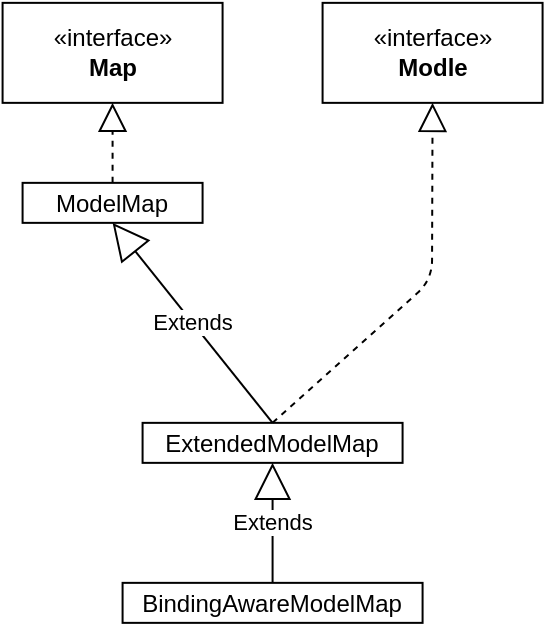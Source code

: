 <mxfile version="12.6.5" type="device"><diagram id="e1tXEskQJ9ZZ6TWTmy5S" name="第 1 页"><mxGraphModel dx="1178" dy="676" grid="1" gridSize="10" guides="1" tooltips="1" connect="1" arrows="1" fold="1" page="1" pageScale="1" pageWidth="583" pageHeight="413" math="0" shadow="0"><root><mxCell id="0"/><mxCell id="1" parent="0"/><mxCell id="OygSOP0LrbI9OWYE5OOc-2" value="«interface»&lt;br&gt;&lt;b&gt;Map&lt;/b&gt;" style="html=1;" vertex="1" parent="1"><mxGeometry x="156.29" y="51.43" width="110" height="50" as="geometry"/></mxCell><mxCell id="OygSOP0LrbI9OWYE5OOc-3" value="«interface»&lt;br&gt;&lt;b&gt;Modle&lt;/b&gt;" style="html=1;" vertex="1" parent="1"><mxGeometry x="316.29" y="51.43" width="110" height="50" as="geometry"/></mxCell><mxCell id="OygSOP0LrbI9OWYE5OOc-9" value="&lt;p style=&quot;margin: 0px ; margin-top: 4px ; text-align: center&quot;&gt;&lt;span style=&quot;text-align: left&quot;&gt;ModelMap&lt;/span&gt;&lt;br&gt;&lt;/p&gt;&lt;hr size=&quot;1&quot;&gt;&lt;div style=&quot;height: 2px&quot;&gt;&lt;br&gt;&lt;/div&gt;" style="verticalAlign=top;align=left;overflow=fill;fontSize=12;fontFamily=Helvetica;html=1;" vertex="1" parent="1"><mxGeometry x="166.29" y="141.43" width="90" height="20" as="geometry"/></mxCell><mxCell id="OygSOP0LrbI9OWYE5OOc-10" value="&lt;p style=&quot;margin: 0px ; margin-top: 4px ; text-align: center&quot;&gt;ExtendedModelMap&lt;/p&gt;" style="verticalAlign=top;align=left;overflow=fill;fontSize=12;fontFamily=Helvetica;html=1;" vertex="1" parent="1"><mxGeometry x="226.29" y="261.43" width="130" height="20" as="geometry"/></mxCell><mxCell id="OygSOP0LrbI9OWYE5OOc-11" value="&lt;p style=&quot;margin: 0px ; margin-top: 4px ; text-align: center&quot;&gt;BindingAwareModelMap&lt;/p&gt;" style="verticalAlign=top;align=left;overflow=fill;fontSize=12;fontFamily=Helvetica;html=1;" vertex="1" parent="1"><mxGeometry x="216.29" y="341.43" width="150" height="20" as="geometry"/></mxCell><mxCell id="OygSOP0LrbI9OWYE5OOc-12" value="" style="endArrow=block;dashed=1;endFill=0;endSize=12;html=1;exitX=0.5;exitY=0;exitDx=0;exitDy=0;entryX=0.5;entryY=1;entryDx=0;entryDy=0;" edge="1" parent="1" source="OygSOP0LrbI9OWYE5OOc-9" target="OygSOP0LrbI9OWYE5OOc-2"><mxGeometry width="160" relative="1" as="geometry"><mxPoint x="186.29" y="181.43" as="sourcePoint"/><mxPoint x="346.29" y="181.43" as="targetPoint"/></mxGeometry></mxCell><mxCell id="OygSOP0LrbI9OWYE5OOc-13" value="" style="endArrow=block;dashed=1;endFill=0;endSize=12;html=1;exitX=0.5;exitY=0;exitDx=0;exitDy=0;entryX=0.5;entryY=1;entryDx=0;entryDy=0;" edge="1" parent="1" source="OygSOP0LrbI9OWYE5OOc-10" target="OygSOP0LrbI9OWYE5OOc-3"><mxGeometry width="160" relative="1" as="geometry"><mxPoint x="221.29" y="151.43" as="sourcePoint"/><mxPoint x="221.29" y="111.43" as="targetPoint"/><Array as="points"><mxPoint x="371" y="190"/></Array></mxGeometry></mxCell><mxCell id="OygSOP0LrbI9OWYE5OOc-14" value="Extends" style="endArrow=block;endSize=16;endFill=0;html=1;exitX=0.5;exitY=0;exitDx=0;exitDy=0;entryX=0.5;entryY=1;entryDx=0;entryDy=0;" edge="1" parent="1" source="OygSOP0LrbI9OWYE5OOc-10" target="OygSOP0LrbI9OWYE5OOc-9"><mxGeometry width="160" relative="1" as="geometry"><mxPoint x="196.29" y="201.43" as="sourcePoint"/><mxPoint x="356.29" y="201.43" as="targetPoint"/></mxGeometry></mxCell><mxCell id="OygSOP0LrbI9OWYE5OOc-15" value="Extends" style="endArrow=block;endSize=16;endFill=0;html=1;exitX=0.5;exitY=0;exitDx=0;exitDy=0;entryX=0.5;entryY=1;entryDx=0;entryDy=0;" edge="1" parent="1" source="OygSOP0LrbI9OWYE5OOc-11" target="OygSOP0LrbI9OWYE5OOc-10"><mxGeometry width="160" relative="1" as="geometry"><mxPoint x="186.29" y="291.43" as="sourcePoint"/><mxPoint x="346.29" y="291.43" as="targetPoint"/></mxGeometry></mxCell></root></mxGraphModel></diagram></mxfile>